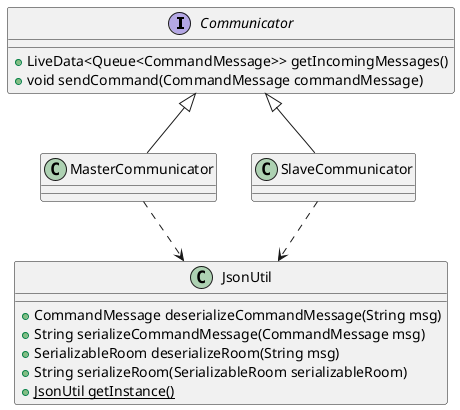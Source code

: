 @startuml
interface Communicator {
    + LiveData<Queue<CommandMessage>> getIncomingMessages()
    + void sendCommand(CommandMessage commandMessage)
}

class JsonUtil {
    + CommandMessage deserializeCommandMessage(String msg)
    + String serializeCommandMessage(CommandMessage msg)
    + SerializableRoom deserializeRoom(String msg)
    + String serializeRoom(SerializableRoom serializableRoom)
    {static} + JsonUtil getInstance()
}

class MasterCommunicator
class SlaveCommunicator

Communicator <|-- MasterCommunicator
Communicator <|-- SlaveCommunicator
MasterCommunicator ..> JsonUtil
SlaveCommunicator ..> JsonUtil
@enduml
